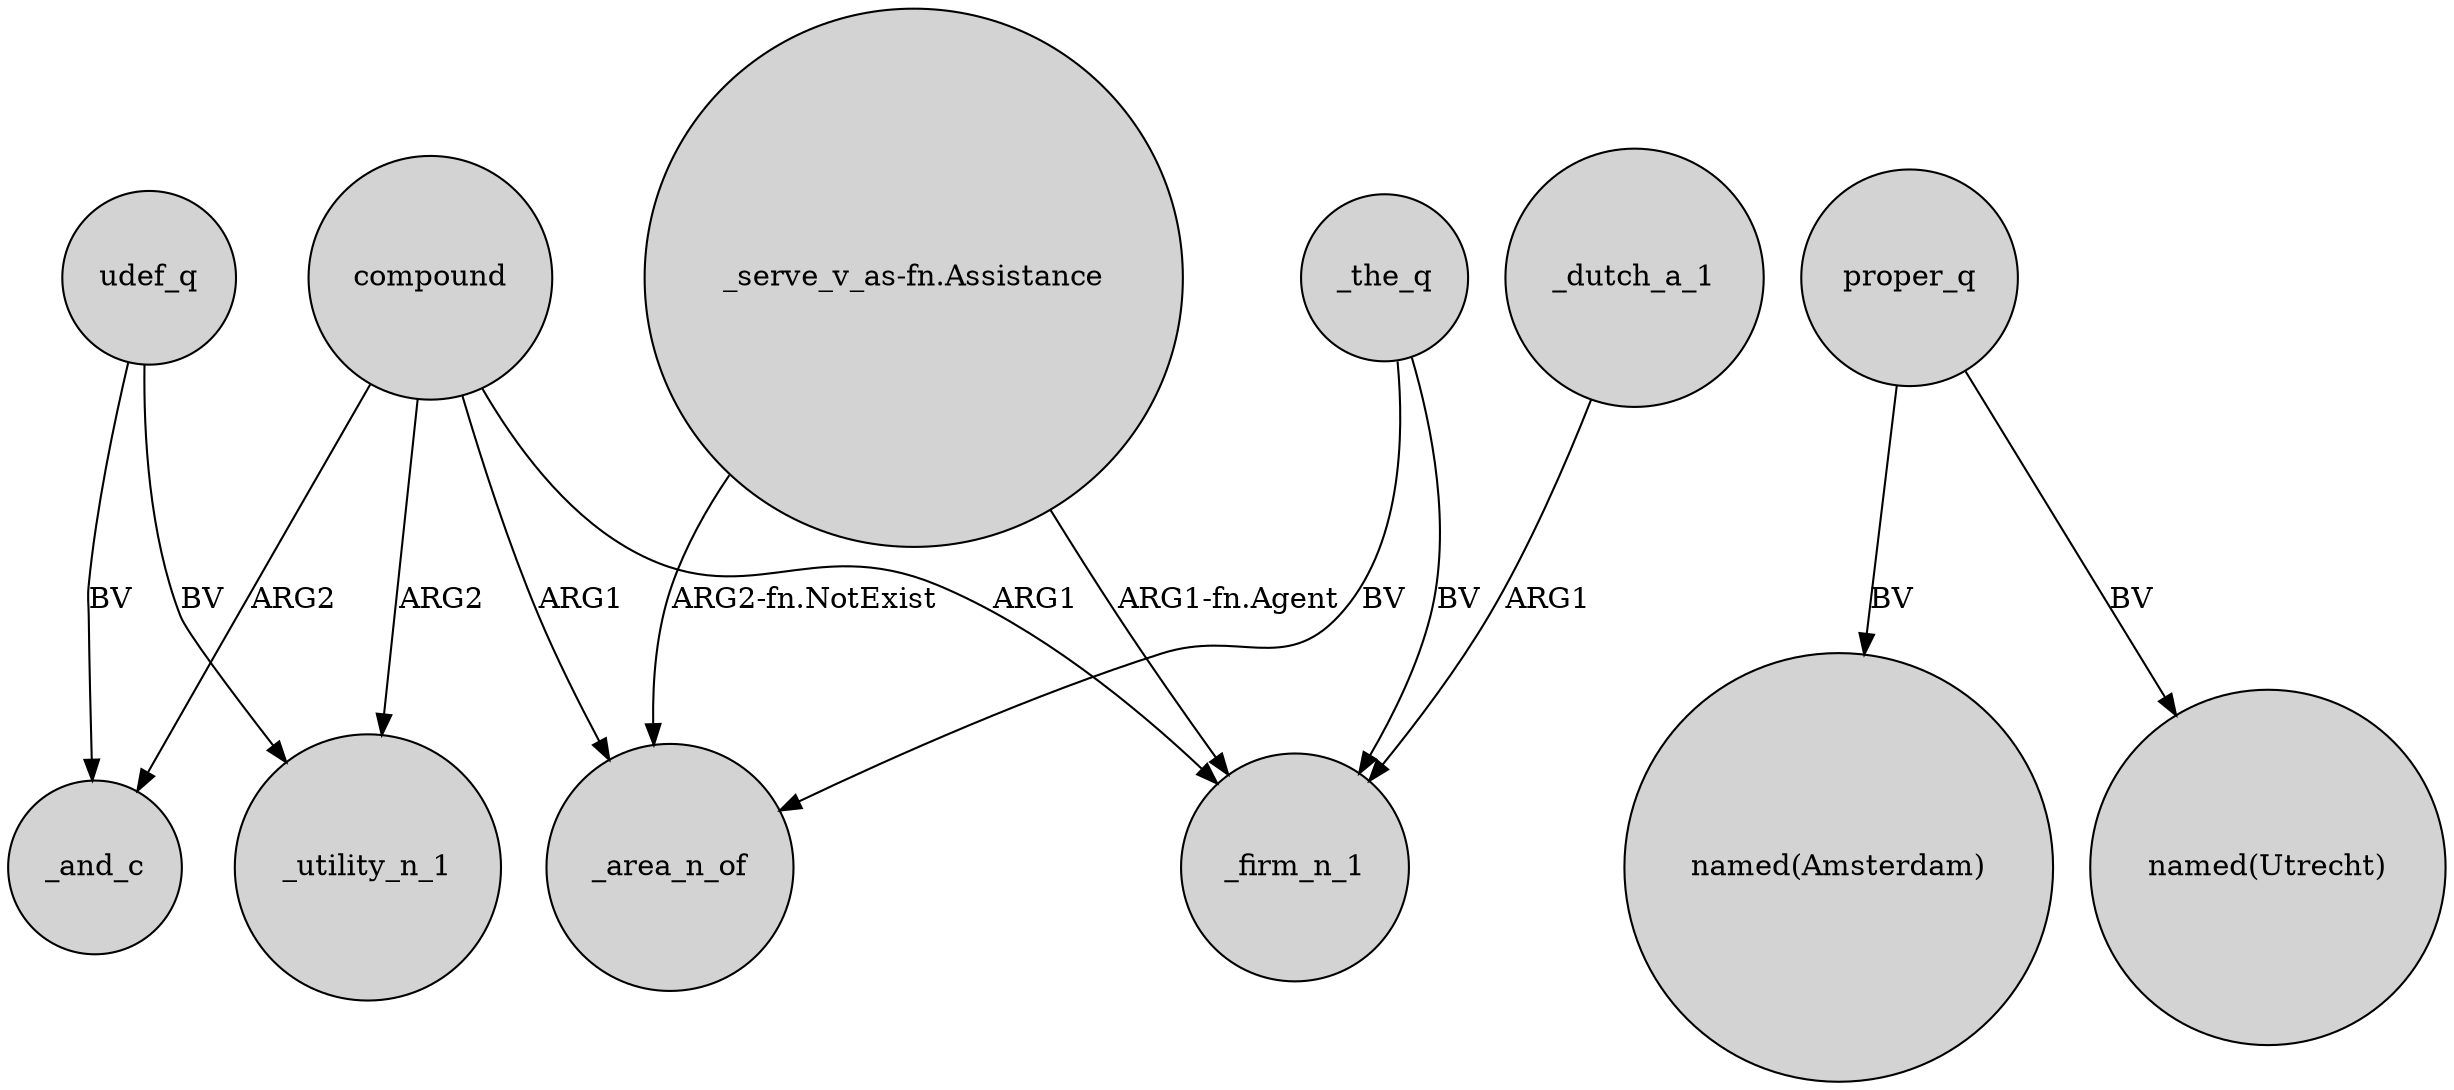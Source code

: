 digraph {
	node [shape=circle style=filled]
	compound -> _and_c [label=ARG2]
	proper_q -> "named(Amsterdam)" [label=BV]
	compound -> _utility_n_1 [label=ARG2]
	udef_q -> _utility_n_1 [label=BV]
	_dutch_a_1 -> _firm_n_1 [label=ARG1]
	"_serve_v_as-fn.Assistance" -> _firm_n_1 [label="ARG1-fn.Agent"]
	"_serve_v_as-fn.Assistance" -> _area_n_of [label="ARG2-fn.NotExist"]
	udef_q -> _and_c [label=BV]
	compound -> _area_n_of [label=ARG1]
	proper_q -> "named(Utrecht)" [label=BV]
	compound -> _firm_n_1 [label=ARG1]
	_the_q -> _area_n_of [label=BV]
	_the_q -> _firm_n_1 [label=BV]
}
